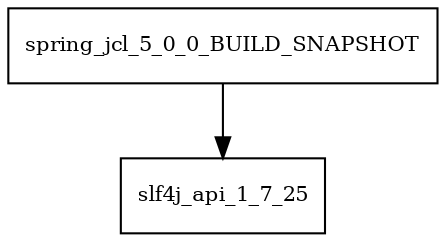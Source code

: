 digraph spring_jcl_5_0_0_BUILD_SNAPSHOT_dependencies {
  node [shape = box, fontsize=10.0];
  spring_jcl_5_0_0_BUILD_SNAPSHOT -> slf4j_api_1_7_25;
}
